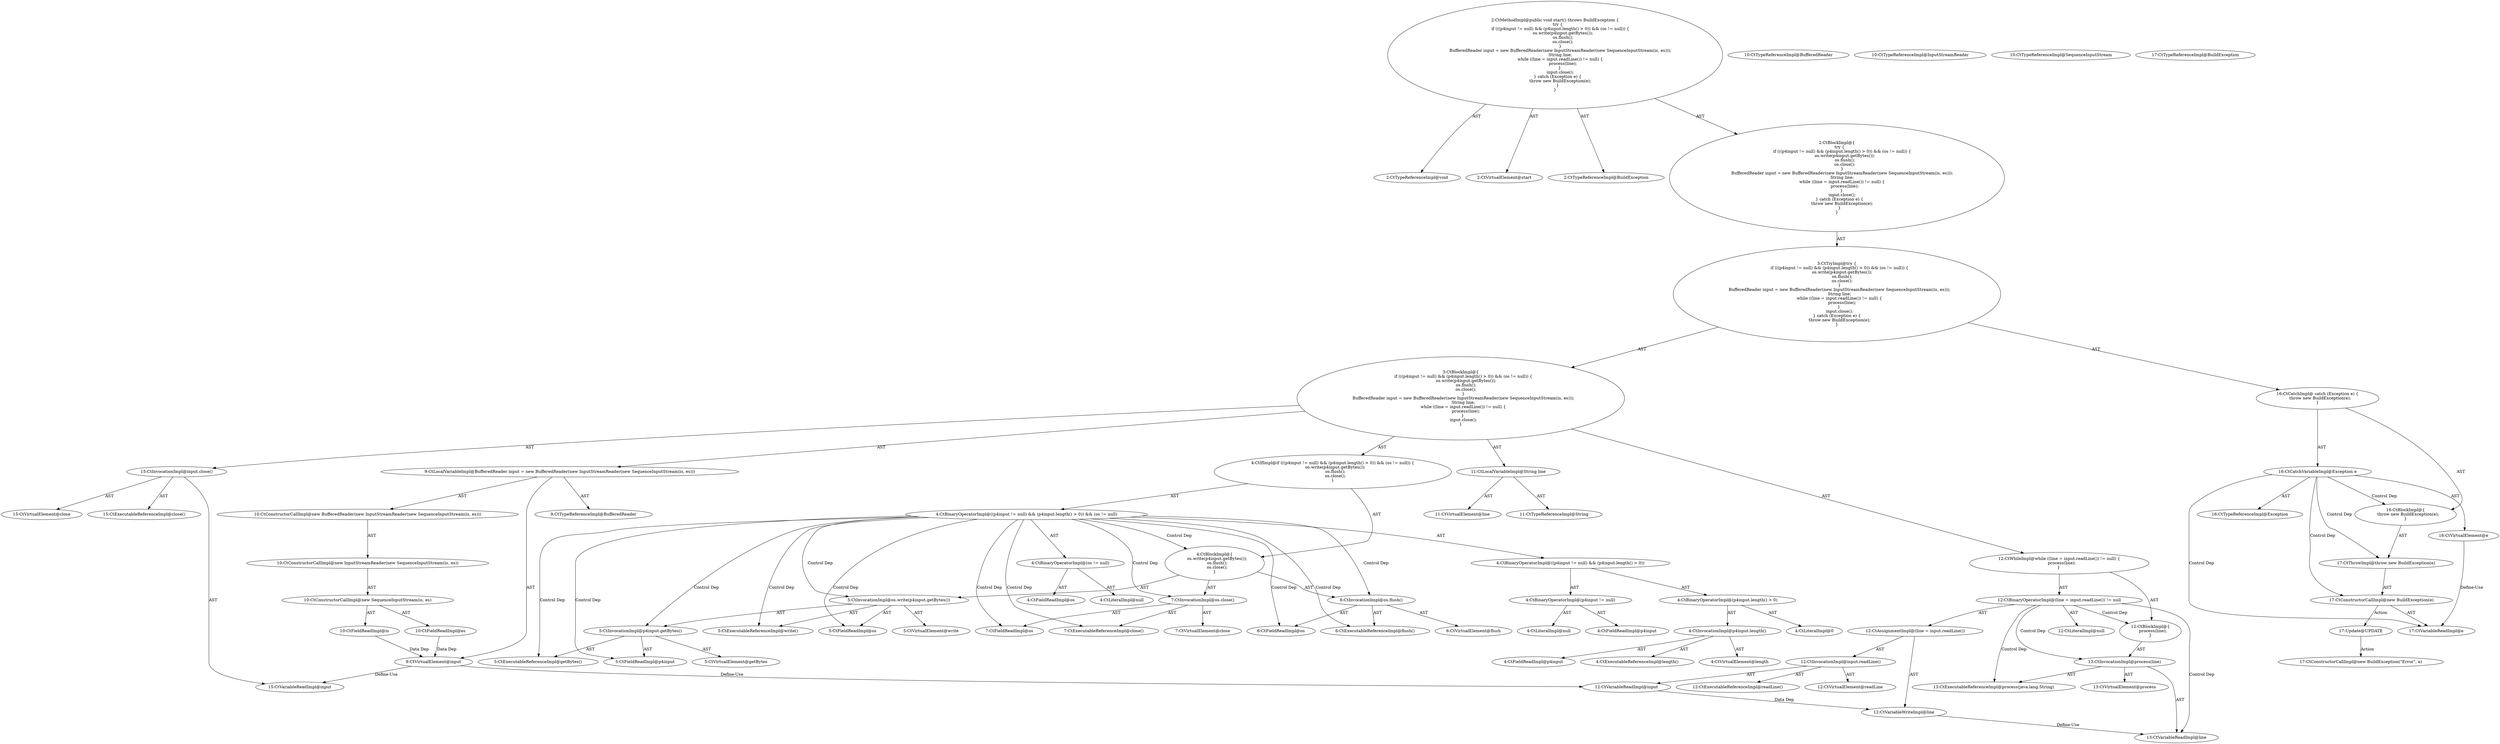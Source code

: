 digraph "start#?" {
0 [label="2:CtTypeReferenceImpl@void" shape=ellipse]
1 [label="2:CtVirtualElement@start" shape=ellipse]
2 [label="2:CtTypeReferenceImpl@BuildException" shape=ellipse]
3 [label="4:CtFieldReadImpl@p4input" shape=ellipse]
4 [label="4:CtLiteralImpl@null" shape=ellipse]
5 [label="4:CtBinaryOperatorImpl@(p4input != null)" shape=ellipse]
6 [label="4:CtExecutableReferenceImpl@length()" shape=ellipse]
7 [label="4:CtVirtualElement@length" shape=ellipse]
8 [label="4:CtFieldReadImpl@p4input" shape=ellipse]
9 [label="4:CtInvocationImpl@p4input.length()" shape=ellipse]
10 [label="4:CtLiteralImpl@0" shape=ellipse]
11 [label="4:CtBinaryOperatorImpl@(p4input.length() > 0)" shape=ellipse]
12 [label="4:CtBinaryOperatorImpl@((p4input != null) && (p4input.length() > 0))" shape=ellipse]
13 [label="4:CtFieldReadImpl@os" shape=ellipse]
14 [label="4:CtLiteralImpl@null" shape=ellipse]
15 [label="4:CtBinaryOperatorImpl@(os != null)" shape=ellipse]
16 [label="4:CtBinaryOperatorImpl@((p4input != null) && (p4input.length() > 0)) && (os != null)" shape=ellipse]
17 [label="5:CtExecutableReferenceImpl@write()" shape=ellipse]
18 [label="5:CtVirtualElement@write" shape=ellipse]
19 [label="5:CtFieldReadImpl@os" shape=ellipse]
20 [label="5:CtExecutableReferenceImpl@getBytes()" shape=ellipse]
21 [label="5:CtVirtualElement@getBytes" shape=ellipse]
22 [label="5:CtFieldReadImpl@p4input" shape=ellipse]
23 [label="5:CtInvocationImpl@p4input.getBytes()" shape=ellipse]
24 [label="5:CtInvocationImpl@os.write(p4input.getBytes())" shape=ellipse]
25 [label="6:CtExecutableReferenceImpl@flush()" shape=ellipse]
26 [label="6:CtVirtualElement@flush" shape=ellipse]
27 [label="6:CtFieldReadImpl@os" shape=ellipse]
28 [label="6:CtInvocationImpl@os.flush()" shape=ellipse]
29 [label="7:CtExecutableReferenceImpl@close()" shape=ellipse]
30 [label="7:CtVirtualElement@close" shape=ellipse]
31 [label="7:CtFieldReadImpl@os" shape=ellipse]
32 [label="7:CtInvocationImpl@os.close()" shape=ellipse]
33 [label="4:CtBlockImpl@\{
    os.write(p4input.getBytes());
    os.flush();
    os.close();
\}" shape=ellipse]
34 [label="4:CtIfImpl@if (((p4input != null) && (p4input.length() > 0)) && (os != null)) \{
    os.write(p4input.getBytes());
    os.flush();
    os.close();
\}" shape=ellipse]
35 [label="9:CtTypeReferenceImpl@BufferedReader" shape=ellipse]
36 [label="10:CtTypeReferenceImpl@BufferedReader" shape=ellipse]
37 [label="10:CtTypeReferenceImpl@InputStreamReader" shape=ellipse]
38 [label="10:CtTypeReferenceImpl@SequenceInputStream" shape=ellipse]
39 [label="10:CtFieldReadImpl@is" shape=ellipse]
40 [label="10:CtFieldReadImpl@es" shape=ellipse]
41 [label="10:CtConstructorCallImpl@new SequenceInputStream(is, es)" shape=ellipse]
42 [label="10:CtConstructorCallImpl@new InputStreamReader(new SequenceInputStream(is, es))" shape=ellipse]
43 [label="10:CtConstructorCallImpl@new BufferedReader(new InputStreamReader(new SequenceInputStream(is, es)))" shape=ellipse]
44 [label="9:CtVirtualElement@input" shape=ellipse]
45 [label="9:CtLocalVariableImpl@BufferedReader input = new BufferedReader(new InputStreamReader(new SequenceInputStream(is, es)))" shape=ellipse]
46 [label="11:CtTypeReferenceImpl@String" shape=ellipse]
47 [label="11:CtVirtualElement@line" shape=ellipse]
48 [label="11:CtLocalVariableImpl@String line" shape=ellipse]
49 [label="12:CtVariableWriteImpl@line" shape=ellipse]
50 [label="12:CtExecutableReferenceImpl@readLine()" shape=ellipse]
51 [label="12:CtVirtualElement@readLine" shape=ellipse]
52 [label="12:CtVariableReadImpl@input" shape=ellipse]
53 [label="12:CtInvocationImpl@input.readLine()" shape=ellipse]
54 [label="12:CtAssignmentImpl@(line = input.readLine())" shape=ellipse]
55 [label="12:CtLiteralImpl@null" shape=ellipse]
56 [label="12:CtBinaryOperatorImpl@(line = input.readLine()) != null" shape=ellipse]
57 [label="13:CtExecutableReferenceImpl@process(java.lang.String)" shape=ellipse]
58 [label="13:CtVirtualElement@process" shape=ellipse]
59 [label="13:CtVariableReadImpl@line" shape=ellipse]
60 [label="13:CtInvocationImpl@process(line)" shape=ellipse]
61 [label="12:CtBlockImpl@\{
    process(line);
\}" shape=ellipse]
62 [label="12:CtWhileImpl@while ((line = input.readLine()) != null) \{
    process(line);
\} " shape=ellipse]
63 [label="15:CtExecutableReferenceImpl@close()" shape=ellipse]
64 [label="15:CtVirtualElement@close" shape=ellipse]
65 [label="15:CtVariableReadImpl@input" shape=ellipse]
66 [label="15:CtInvocationImpl@input.close()" shape=ellipse]
67 [label="3:CtBlockImpl@\{
    if (((p4input != null) && (p4input.length() > 0)) && (os != null)) \{
        os.write(p4input.getBytes());
        os.flush();
        os.close();
    \}
    BufferedReader input = new BufferedReader(new InputStreamReader(new SequenceInputStream(is, es)));
    String line;
    while ((line = input.readLine()) != null) \{
        process(line);
    \} 
    input.close();
\}" shape=ellipse]
68 [label="16:CtVirtualElement@e" shape=ellipse]
69 [label="16:CtTypeReferenceImpl@Exception" shape=ellipse]
70 [label="16:CtCatchVariableImpl@Exception e" shape=ellipse]
71 [label="17:CtTypeReferenceImpl@BuildException" shape=ellipse]
72 [label="17:CtVariableReadImpl@e" shape=ellipse]
73 [label="17:CtConstructorCallImpl@new BuildException(e)" shape=ellipse]
74 [label="17:CtThrowImpl@throw new BuildException(e)" shape=ellipse]
75 [label="16:CtBlockImpl@\{
    throw new BuildException(e);
\}" shape=ellipse]
76 [label="16:CtCatchImpl@ catch (Exception e) \{
    throw new BuildException(e);
\}" shape=ellipse]
77 [label="3:CtTryImpl@try \{
    if (((p4input != null) && (p4input.length() > 0)) && (os != null)) \{
        os.write(p4input.getBytes());
        os.flush();
        os.close();
    \}
    BufferedReader input = new BufferedReader(new InputStreamReader(new SequenceInputStream(is, es)));
    String line;
    while ((line = input.readLine()) != null) \{
        process(line);
    \} 
    input.close();
\} catch (Exception e) \{
    throw new BuildException(e);
\}" shape=ellipse]
78 [label="2:CtBlockImpl@\{
    try \{
        if (((p4input != null) && (p4input.length() > 0)) && (os != null)) \{
            os.write(p4input.getBytes());
            os.flush();
            os.close();
        \}
        BufferedReader input = new BufferedReader(new InputStreamReader(new SequenceInputStream(is, es)));
        String line;
        while ((line = input.readLine()) != null) \{
            process(line);
        \} 
        input.close();
    \} catch (Exception e) \{
        throw new BuildException(e);
    \}
\}" shape=ellipse]
79 [label="2:CtMethodImpl@public void start() throws BuildException \{
    try \{
        if (((p4input != null) && (p4input.length() > 0)) && (os != null)) \{
            os.write(p4input.getBytes());
            os.flush();
            os.close();
        \}
        BufferedReader input = new BufferedReader(new InputStreamReader(new SequenceInputStream(is, es)));
        String line;
        while ((line = input.readLine()) != null) \{
            process(line);
        \} 
        input.close();
    \} catch (Exception e) \{
        throw new BuildException(e);
    \}
\}" shape=ellipse]
80 [label="17:Update@UPDATE" shape=ellipse]
81 [label="17:CtConstructorCallImpl@new BuildException(\"Error\", e)" shape=ellipse]
5 -> 3 [label="AST"];
5 -> 4 [label="AST"];
9 -> 7 [label="AST"];
9 -> 8 [label="AST"];
9 -> 6 [label="AST"];
11 -> 9 [label="AST"];
11 -> 10 [label="AST"];
12 -> 5 [label="AST"];
12 -> 11 [label="AST"];
15 -> 13 [label="AST"];
15 -> 14 [label="AST"];
16 -> 12 [label="AST"];
16 -> 15 [label="AST"];
16 -> 33 [label="Control Dep"];
16 -> 24 [label="Control Dep"];
16 -> 17 [label="Control Dep"];
16 -> 19 [label="Control Dep"];
16 -> 23 [label="Control Dep"];
16 -> 20 [label="Control Dep"];
16 -> 22 [label="Control Dep"];
16 -> 28 [label="Control Dep"];
16 -> 25 [label="Control Dep"];
16 -> 27 [label="Control Dep"];
16 -> 32 [label="Control Dep"];
16 -> 29 [label="Control Dep"];
16 -> 31 [label="Control Dep"];
23 -> 21 [label="AST"];
23 -> 22 [label="AST"];
23 -> 20 [label="AST"];
24 -> 18 [label="AST"];
24 -> 19 [label="AST"];
24 -> 17 [label="AST"];
24 -> 23 [label="AST"];
28 -> 26 [label="AST"];
28 -> 27 [label="AST"];
28 -> 25 [label="AST"];
32 -> 30 [label="AST"];
32 -> 31 [label="AST"];
32 -> 29 [label="AST"];
33 -> 24 [label="AST"];
33 -> 28 [label="AST"];
33 -> 32 [label="AST"];
34 -> 16 [label="AST"];
34 -> 33 [label="AST"];
39 -> 44 [label="Data Dep"];
40 -> 44 [label="Data Dep"];
41 -> 39 [label="AST"];
41 -> 40 [label="AST"];
42 -> 41 [label="AST"];
43 -> 42 [label="AST"];
44 -> 52 [label="Define-Use"];
44 -> 65 [label="Define-Use"];
45 -> 44 [label="AST"];
45 -> 35 [label="AST"];
45 -> 43 [label="AST"];
48 -> 47 [label="AST"];
48 -> 46 [label="AST"];
49 -> 59 [label="Define-Use"];
52 -> 49 [label="Data Dep"];
53 -> 51 [label="AST"];
53 -> 52 [label="AST"];
53 -> 50 [label="AST"];
54 -> 49 [label="AST"];
54 -> 53 [label="AST"];
56 -> 54 [label="AST"];
56 -> 55 [label="AST"];
56 -> 61 [label="Control Dep"];
56 -> 60 [label="Control Dep"];
56 -> 57 [label="Control Dep"];
56 -> 59 [label="Control Dep"];
60 -> 58 [label="AST"];
60 -> 57 [label="AST"];
60 -> 59 [label="AST"];
61 -> 60 [label="AST"];
62 -> 56 [label="AST"];
62 -> 61 [label="AST"];
66 -> 64 [label="AST"];
66 -> 65 [label="AST"];
66 -> 63 [label="AST"];
67 -> 34 [label="AST"];
67 -> 45 [label="AST"];
67 -> 48 [label="AST"];
67 -> 62 [label="AST"];
67 -> 66 [label="AST"];
68 -> 72 [label="Define-Use"];
70 -> 68 [label="AST"];
70 -> 69 [label="AST"];
70 -> 75 [label="Control Dep"];
70 -> 74 [label="Control Dep"];
70 -> 73 [label="Control Dep"];
70 -> 72 [label="Control Dep"];
73 -> 72 [label="AST"];
73 -> 80 [label="Action"];
74 -> 73 [label="AST"];
75 -> 74 [label="AST"];
76 -> 70 [label="AST"];
76 -> 75 [label="AST"];
77 -> 67 [label="AST"];
77 -> 76 [label="AST"];
78 -> 77 [label="AST"];
79 -> 1 [label="AST"];
79 -> 0 [label="AST"];
79 -> 2 [label="AST"];
79 -> 78 [label="AST"];
80 -> 81 [label="Action"];
}